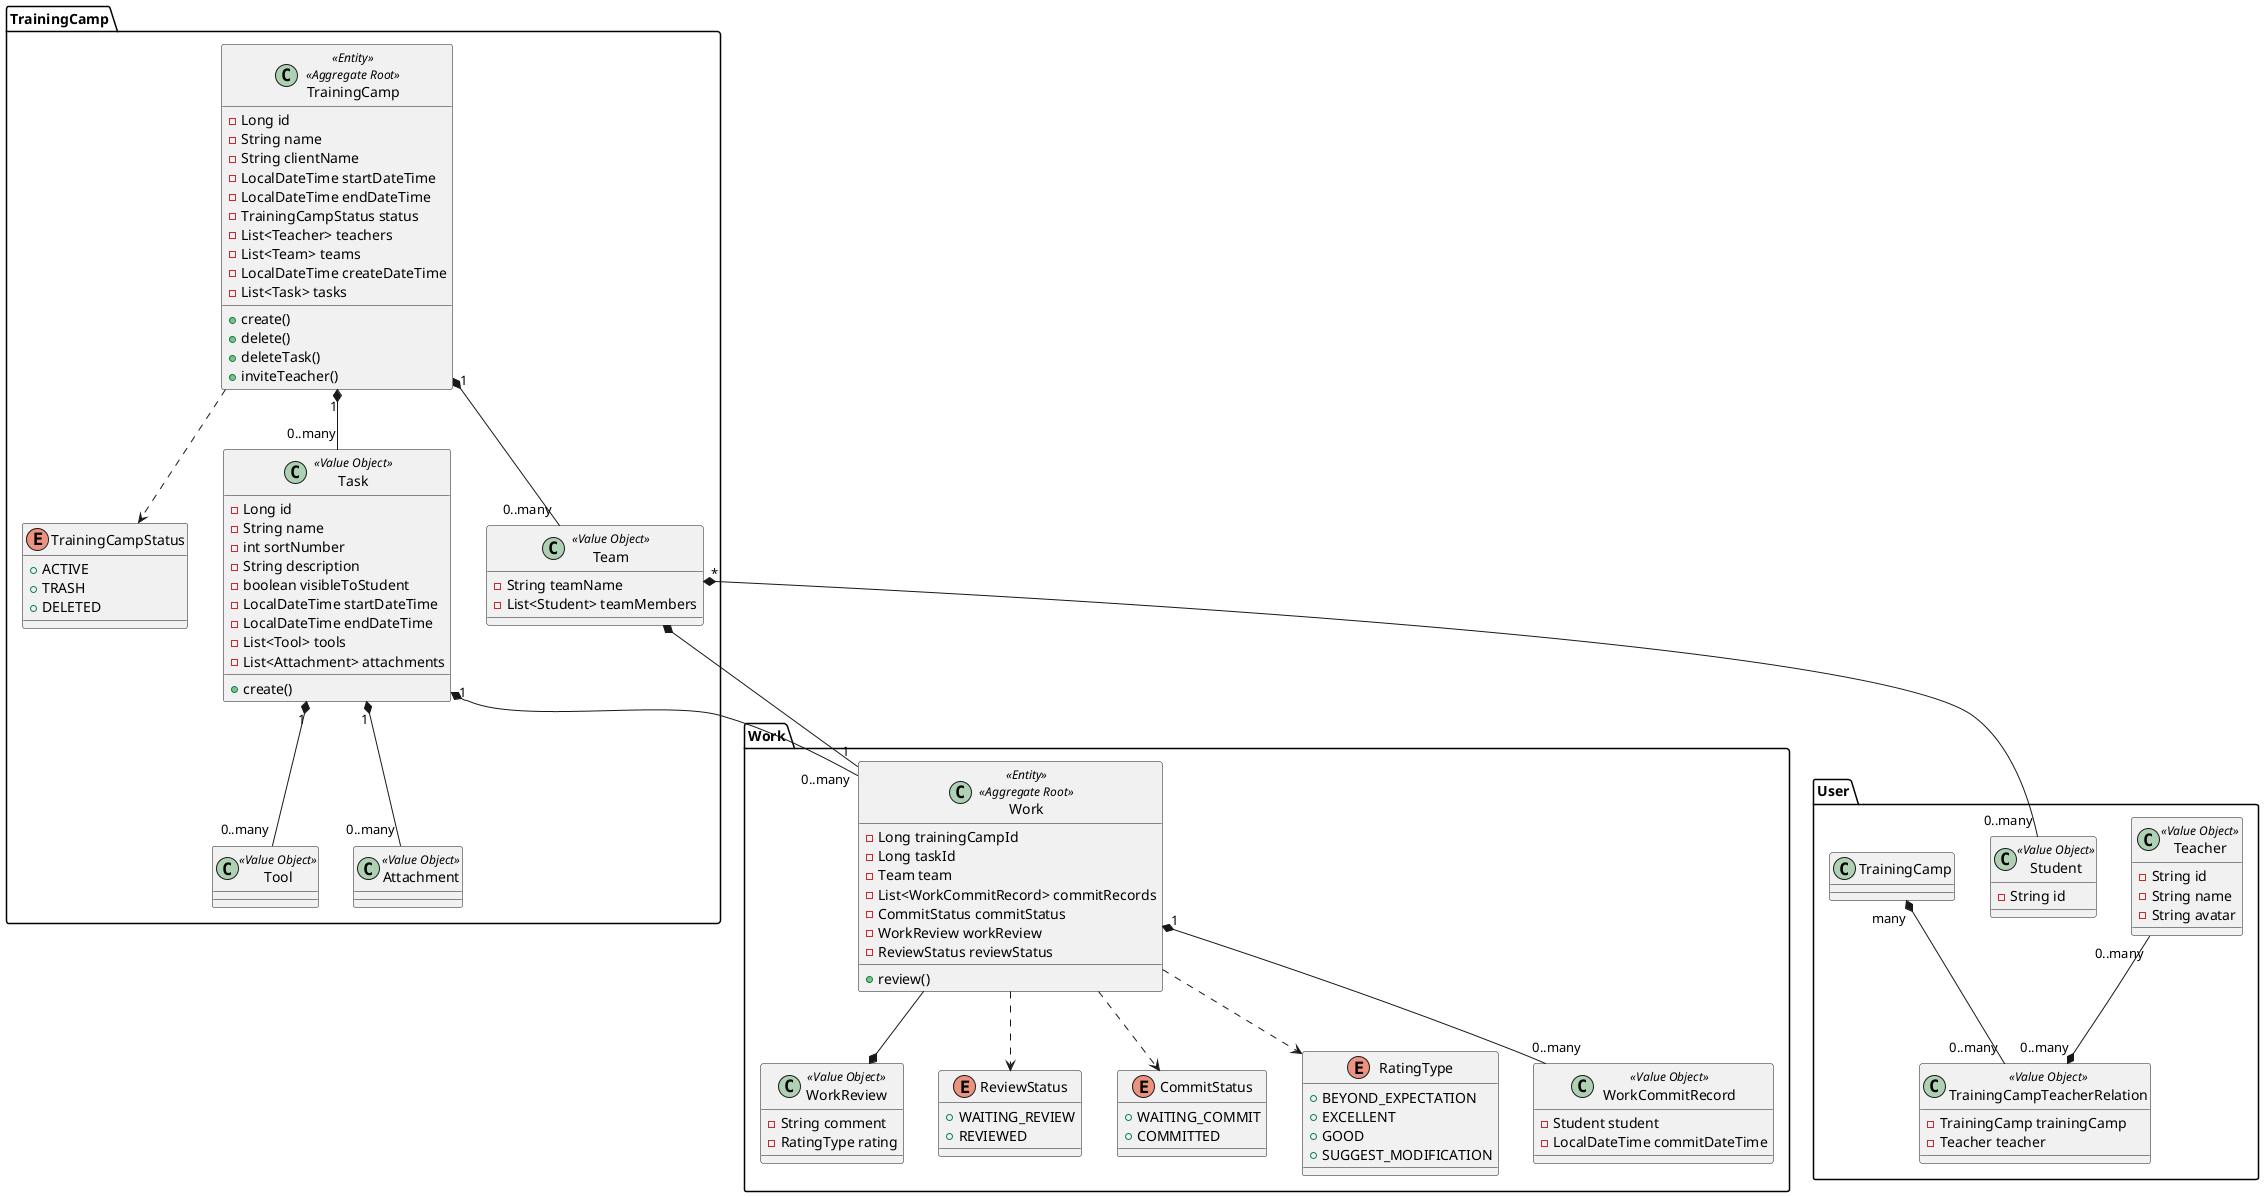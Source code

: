 @startuml

package "TrainingCamp" {

    class TrainingCamp <<Entity>> <<Aggregate Root>> {
        - Long id
        - String name
        - String clientName
        - LocalDateTime startDateTime
        - LocalDateTime endDateTime
        - TrainingCampStatus status
        - List<Teacher> teachers
        - List<Team> teams
        - LocalDateTime createDateTime
        - List<Task> tasks
        + create()
        + delete()
        + deleteTask()
        + inviteTeacher()
    }

    enum TrainingCampStatus{
        + ACTIVE
        + TRASH
        + DELETED
    }

    class Task <<Value Object>> {
        - Long id
        - String name
        - int sortNumber
        - String description
        - boolean visibleToStudent
        - LocalDateTime startDateTime
        - LocalDateTime endDateTime
        - List<Tool> tools
        - List<Attachment> attachments
        + create()
    }

    class Tool <<Value Object>> {
    }

    class Attachment <<Value Object>> {
    }

    class Team <<Value Object>> {
        - String teamName
        - List<Student> teamMembers
    }

    TrainingCamp ..> TrainingCampStatus
    TrainingCamp "1" *-- "0..many" Task
    TrainingCamp "1" *-- "0..many" Team
    Task "1" *-- "0..many" Tool
    Task "1" *-- "0..many" Attachment
}

package "User" {

    class Teacher <<Value Object>> {
        - String id
        - String name
        - String avatar
    }

    class Student <<Value Object>> {
        - String id
    }

    class TrainingCampTeacherRelation <<Value Object>> {
        - TrainingCamp trainingCamp
        - Teacher teacher
    }

    Teacher "0..many" --* "0..many"  TrainingCampTeacherRelation
    TrainingCamp "many" *-- "0..many" TrainingCampTeacherRelation
    Team "*" *-- "0..many" Student
}

package "Work" {

    class Work <<Entity>> <<Aggregate Root>> {
        - Long trainingCampId
        - Long taskId
        - Team team
        - List<WorkCommitRecord> commitRecords
        - CommitStatus commitStatus
        - WorkReview workReview
        - ReviewStatus reviewStatus
        + review()
    }

    class WorkReview <<Value Object>> {
        - String comment
        - RatingType rating
    }

    enum ReviewStatus {
        + WAITING_REVIEW
        + REVIEWED
    }

    enum CommitStatus {
        + WAITING_COMMIT
        + COMMITTED
    }


    enum RatingType {
        + BEYOND_EXPECTATION
        + EXCELLENT
        + GOOD
        + SUGGEST_MODIFICATION
    }

    class WorkCommitRecord <<Value Object>> {
        - Student student
        - LocalDateTime commitDateTime
    }

    Task "1" *-- "0..many" Work
    Work ..> RatingType
    Work ..> ReviewStatus
    Work ..> CommitStatus
    Work "1" *-- "0..many" WorkCommitRecord
    Work "1" --* Team
    Work  --* WorkReview

}


@enduml